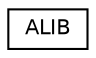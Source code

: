 digraph "Graphical Class Hierarchy"
{
  edge [fontname="Helvetica",fontsize="10",labelfontname="Helvetica",labelfontsize="10"];
  node [fontname="Helvetica",fontsize="10",shape=record];
  rankdir="LR";
  Node1 [label="ALIB",height=0.2,width=0.4,color="black", fillcolor="white", style="filled",URL="$classaworx_1_1lib_1_1ALIB.html"];
}
